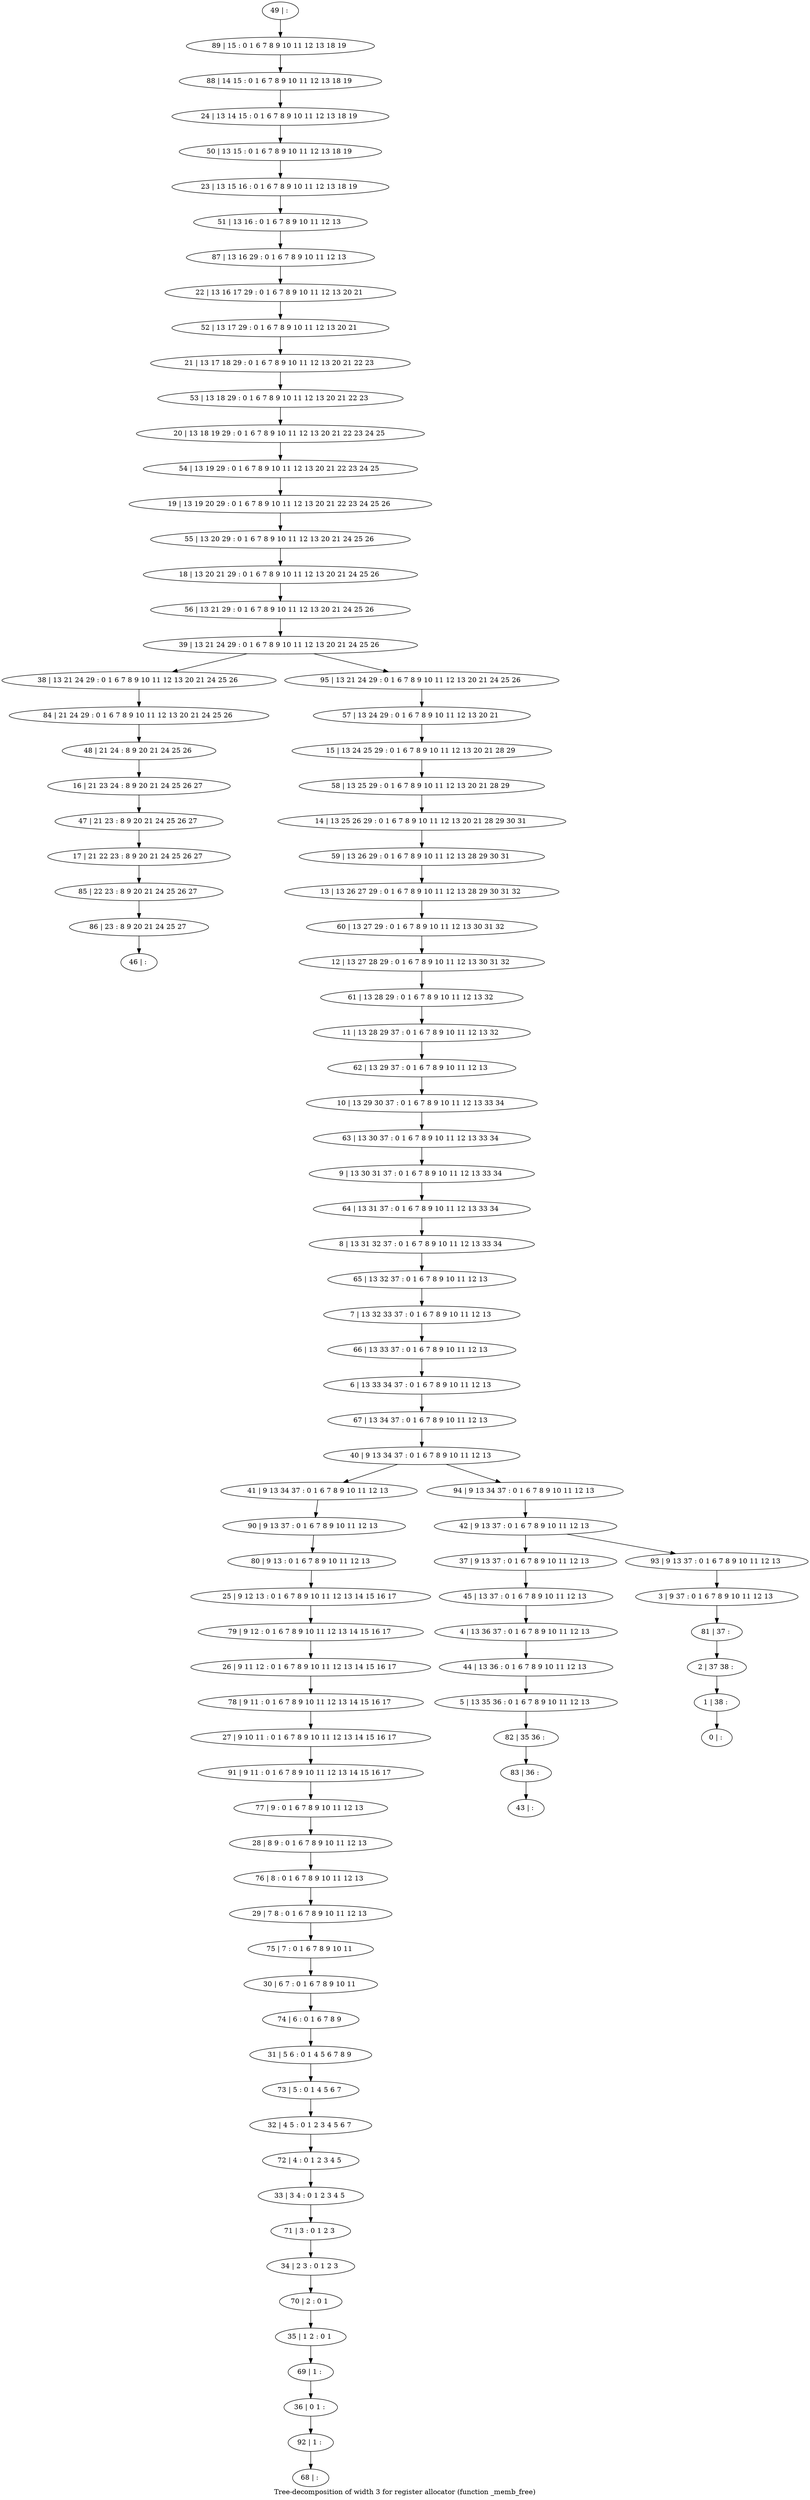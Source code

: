 digraph G {
graph [label="Tree-decomposition of width 3 for register allocator (function _memb_free)"]
0[label="0 | : "];
1[label="1 | 38 : "];
2[label="2 | 37 38 : "];
3[label="3 | 9 37 : 0 1 6 7 8 9 10 11 12 13 "];
4[label="4 | 13 36 37 : 0 1 6 7 8 9 10 11 12 13 "];
5[label="5 | 13 35 36 : 0 1 6 7 8 9 10 11 12 13 "];
6[label="6 | 13 33 34 37 : 0 1 6 7 8 9 10 11 12 13 "];
7[label="7 | 13 32 33 37 : 0 1 6 7 8 9 10 11 12 13 "];
8[label="8 | 13 31 32 37 : 0 1 6 7 8 9 10 11 12 13 33 34 "];
9[label="9 | 13 30 31 37 : 0 1 6 7 8 9 10 11 12 13 33 34 "];
10[label="10 | 13 29 30 37 : 0 1 6 7 8 9 10 11 12 13 33 34 "];
11[label="11 | 13 28 29 37 : 0 1 6 7 8 9 10 11 12 13 32 "];
12[label="12 | 13 27 28 29 : 0 1 6 7 8 9 10 11 12 13 30 31 32 "];
13[label="13 | 13 26 27 29 : 0 1 6 7 8 9 10 11 12 13 28 29 30 31 32 "];
14[label="14 | 13 25 26 29 : 0 1 6 7 8 9 10 11 12 13 20 21 28 29 30 31 "];
15[label="15 | 13 24 25 29 : 0 1 6 7 8 9 10 11 12 13 20 21 28 29 "];
16[label="16 | 21 23 24 : 8 9 20 21 24 25 26 27 "];
17[label="17 | 21 22 23 : 8 9 20 21 24 25 26 27 "];
18[label="18 | 13 20 21 29 : 0 1 6 7 8 9 10 11 12 13 20 21 24 25 26 "];
19[label="19 | 13 19 20 29 : 0 1 6 7 8 9 10 11 12 13 20 21 22 23 24 25 26 "];
20[label="20 | 13 18 19 29 : 0 1 6 7 8 9 10 11 12 13 20 21 22 23 24 25 "];
21[label="21 | 13 17 18 29 : 0 1 6 7 8 9 10 11 12 13 20 21 22 23 "];
22[label="22 | 13 16 17 29 : 0 1 6 7 8 9 10 11 12 13 20 21 "];
23[label="23 | 13 15 16 : 0 1 6 7 8 9 10 11 12 13 18 19 "];
24[label="24 | 13 14 15 : 0 1 6 7 8 9 10 11 12 13 18 19 "];
25[label="25 | 9 12 13 : 0 1 6 7 8 9 10 11 12 13 14 15 16 17 "];
26[label="26 | 9 11 12 : 0 1 6 7 8 9 10 11 12 13 14 15 16 17 "];
27[label="27 | 9 10 11 : 0 1 6 7 8 9 10 11 12 13 14 15 16 17 "];
28[label="28 | 8 9 : 0 1 6 7 8 9 10 11 12 13 "];
29[label="29 | 7 8 : 0 1 6 7 8 9 10 11 12 13 "];
30[label="30 | 6 7 : 0 1 6 7 8 9 10 11 "];
31[label="31 | 5 6 : 0 1 4 5 6 7 8 9 "];
32[label="32 | 4 5 : 0 1 2 3 4 5 6 7 "];
33[label="33 | 3 4 : 0 1 2 3 4 5 "];
34[label="34 | 2 3 : 0 1 2 3 "];
35[label="35 | 1 2 : 0 1 "];
36[label="36 | 0 1 : "];
37[label="37 | 9 13 37 : 0 1 6 7 8 9 10 11 12 13 "];
38[label="38 | 13 21 24 29 : 0 1 6 7 8 9 10 11 12 13 20 21 24 25 26 "];
39[label="39 | 13 21 24 29 : 0 1 6 7 8 9 10 11 12 13 20 21 24 25 26 "];
40[label="40 | 9 13 34 37 : 0 1 6 7 8 9 10 11 12 13 "];
41[label="41 | 9 13 34 37 : 0 1 6 7 8 9 10 11 12 13 "];
42[label="42 | 9 13 37 : 0 1 6 7 8 9 10 11 12 13 "];
43[label="43 | : "];
44[label="44 | 13 36 : 0 1 6 7 8 9 10 11 12 13 "];
45[label="45 | 13 37 : 0 1 6 7 8 9 10 11 12 13 "];
46[label="46 | : "];
47[label="47 | 21 23 : 8 9 20 21 24 25 26 27 "];
48[label="48 | 21 24 : 8 9 20 21 24 25 26 "];
49[label="49 | : "];
50[label="50 | 13 15 : 0 1 6 7 8 9 10 11 12 13 18 19 "];
51[label="51 | 13 16 : 0 1 6 7 8 9 10 11 12 13 "];
52[label="52 | 13 17 29 : 0 1 6 7 8 9 10 11 12 13 20 21 "];
53[label="53 | 13 18 29 : 0 1 6 7 8 9 10 11 12 13 20 21 22 23 "];
54[label="54 | 13 19 29 : 0 1 6 7 8 9 10 11 12 13 20 21 22 23 24 25 "];
55[label="55 | 13 20 29 : 0 1 6 7 8 9 10 11 12 13 20 21 24 25 26 "];
56[label="56 | 13 21 29 : 0 1 6 7 8 9 10 11 12 13 20 21 24 25 26 "];
57[label="57 | 13 24 29 : 0 1 6 7 8 9 10 11 12 13 20 21 "];
58[label="58 | 13 25 29 : 0 1 6 7 8 9 10 11 12 13 20 21 28 29 "];
59[label="59 | 13 26 29 : 0 1 6 7 8 9 10 11 12 13 28 29 30 31 "];
60[label="60 | 13 27 29 : 0 1 6 7 8 9 10 11 12 13 30 31 32 "];
61[label="61 | 13 28 29 : 0 1 6 7 8 9 10 11 12 13 32 "];
62[label="62 | 13 29 37 : 0 1 6 7 8 9 10 11 12 13 "];
63[label="63 | 13 30 37 : 0 1 6 7 8 9 10 11 12 13 33 34 "];
64[label="64 | 13 31 37 : 0 1 6 7 8 9 10 11 12 13 33 34 "];
65[label="65 | 13 32 37 : 0 1 6 7 8 9 10 11 12 13 "];
66[label="66 | 13 33 37 : 0 1 6 7 8 9 10 11 12 13 "];
67[label="67 | 13 34 37 : 0 1 6 7 8 9 10 11 12 13 "];
68[label="68 | : "];
69[label="69 | 1 : "];
70[label="70 | 2 : 0 1 "];
71[label="71 | 3 : 0 1 2 3 "];
72[label="72 | 4 : 0 1 2 3 4 5 "];
73[label="73 | 5 : 0 1 4 5 6 7 "];
74[label="74 | 6 : 0 1 6 7 8 9 "];
75[label="75 | 7 : 0 1 6 7 8 9 10 11 "];
76[label="76 | 8 : 0 1 6 7 8 9 10 11 12 13 "];
77[label="77 | 9 : 0 1 6 7 8 9 10 11 12 13 "];
78[label="78 | 9 11 : 0 1 6 7 8 9 10 11 12 13 14 15 16 17 "];
79[label="79 | 9 12 : 0 1 6 7 8 9 10 11 12 13 14 15 16 17 "];
80[label="80 | 9 13 : 0 1 6 7 8 9 10 11 12 13 "];
81[label="81 | 37 : "];
82[label="82 | 35 36 : "];
83[label="83 | 36 : "];
84[label="84 | 21 24 29 : 0 1 6 7 8 9 10 11 12 13 20 21 24 25 26 "];
85[label="85 | 22 23 : 8 9 20 21 24 25 26 27 "];
86[label="86 | 23 : 8 9 20 21 24 25 27 "];
87[label="87 | 13 16 29 : 0 1 6 7 8 9 10 11 12 13 "];
88[label="88 | 14 15 : 0 1 6 7 8 9 10 11 12 13 18 19 "];
89[label="89 | 15 : 0 1 6 7 8 9 10 11 12 13 18 19 "];
90[label="90 | 9 13 37 : 0 1 6 7 8 9 10 11 12 13 "];
91[label="91 | 9 11 : 0 1 6 7 8 9 10 11 12 13 14 15 16 17 "];
92[label="92 | 1 : "];
93[label="93 | 9 13 37 : 0 1 6 7 8 9 10 11 12 13 "];
94[label="94 | 9 13 34 37 : 0 1 6 7 8 9 10 11 12 13 "];
95[label="95 | 13 21 24 29 : 0 1 6 7 8 9 10 11 12 13 20 21 24 25 26 "];
44->5 ;
4->44 ;
45->4 ;
37->45 ;
47->17 ;
16->47 ;
48->16 ;
69->36 ;
35->69 ;
70->35 ;
34->70 ;
71->34 ;
33->71 ;
72->33 ;
32->72 ;
73->32 ;
31->73 ;
74->31 ;
30->74 ;
75->30 ;
29->75 ;
76->29 ;
28->76 ;
77->28 ;
78->27 ;
26->78 ;
79->26 ;
25->79 ;
80->25 ;
5->82 ;
83->43 ;
82->83 ;
84->48 ;
38->84 ;
17->85 ;
86->46 ;
85->86 ;
90->80 ;
41->90 ;
91->77 ;
27->91 ;
92->68 ;
36->92 ;
49->89 ;
89->88 ;
88->24 ;
24->50 ;
50->23 ;
23->51 ;
51->87 ;
87->22 ;
22->52 ;
52->21 ;
21->53 ;
53->20 ;
20->54 ;
54->19 ;
19->55 ;
55->18 ;
18->56 ;
56->39 ;
57->15 ;
15->58 ;
58->14 ;
14->59 ;
59->13 ;
13->60 ;
60->12 ;
12->61 ;
61->11 ;
11->62 ;
62->10 ;
10->63 ;
63->9 ;
9->64 ;
64->8 ;
8->65 ;
65->7 ;
7->66 ;
66->6 ;
6->67 ;
67->40 ;
3->81 ;
81->2 ;
2->1 ;
1->0 ;
93->3 ;
94->42 ;
95->57 ;
42->37 ;
42->93 ;
40->41 ;
40->94 ;
39->38 ;
39->95 ;
}
